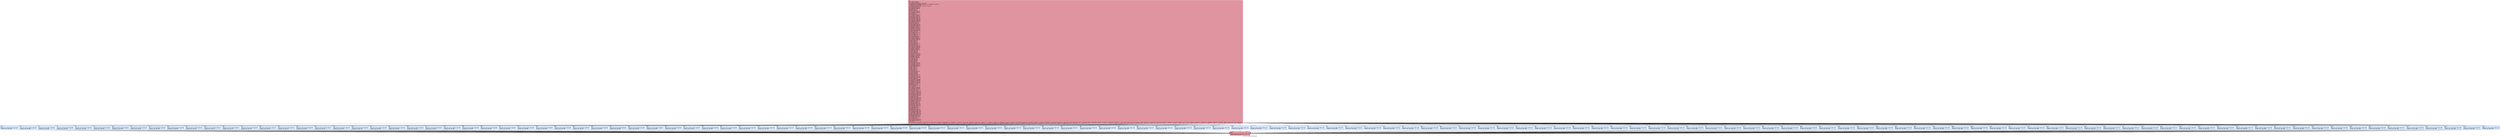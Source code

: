digraph "CFG for 'is_local_fs_type' function" {
	label="CFG for 'is_local_fs_type' function";

	Node0x10c8510 [shape=record,color="#b70d28ff", style=filled, fillcolor="#b70d2870",label="{%1:\l  %2 = alloca i32, align 4\l  %3 = alloca i64, align 8\l  store i64 %0, i64* %3, align 8, !tbaa !953\l  call void @llvm.dbg.declare(metadata i64* %3, metadata !952, metadata\l... !DIExpression()), !dbg !957\l  %4 = load i64, i64* %3, align 8, !dbg !958, !tbaa !953\l  switch i64 %4, label %137 [\l    i64 1513908720, label %5\l    i64 1633904243, label %6\l    i64 44533, label %7\l    i64 44543, label %8\l    i64 1397113167, label %9\l    i64 151263540, label %10\l    i64 1635083891, label %11\l    i64 391, label %12\l    i64 325456742, label %13\l    i64 1111905073, label %14\l    i64 1650746742, label %15\l    i64 464386766, label %16\l    i64 1819242352, label %17\l    i64 3405662737, label %18\l    i64 1112100429, label %19\l    i64 2435016766, label %20\l    i64 1936880249, label %21\l    i64 12805120, label %22\l    i64 2613483, label %23\l    i64 1667723888, label %24\l    i64 4283649346, label %25\l    i64 1937076805, label %26\l    i64 19920823, label %27\l    i64 1650812272, label %28\l    i64 684539205, label %29\l    i64 1161678120, label %30\l    i64 1684300152, label %31\l    i64 1684170528, label %32\l    i64 4979, label %33\l    i64 1162691661, label %34\l    i64 7377, label %35\l    i64 1145913666, label %36\l    i64 61791, label %37\l    i64 3730735588, label %38\l    i64 4278867, label %39\l    i64 3774210530, label %40\l    i64 538032816, label %41\l    i64 1163413075, label %42\l    i64 24053, label %43\l    i64 4989, label %44\l    i64 61267, label %45\l    i64 61265, label %46\l    i64 4076150800, label %47\l    i64 16390, label %48\l    i64 428016422, label %49\l    i64 1702057286, label %50\l    i64 1702057283, label %51\l    i64 195894762, label %52\l    i64 18225520, label %53\l    i64 1196443219, label %54\l    i64 16964, label %55\l    i64 18475, label %56\l    i64 18520, label %57\l    i64 12648430, label %58\l    i64 4187351113, label %59\l    i64 2508478710, label %60\l    i64 288389204, label %61\l    i64 19993000, label %62\l    i64 732765674, label %63\l    i64 38496, label %64\l    i64 16388, label %65\l    i64 16384, label %66\l    i64 1984, label %67\l    i64 29366, label %68\l    i64 827541066, label %69\l    i64 1799439955, label %70\l    i64 3380511080, label %71\l    i64 198183888, label %72\l    i64 1397109069, label %73\l    i64 4991, label %74\l    i64 5007, label %75\l    i64 9320, label %76\l    i64 9336, label %77\l    i64 19802, label %78\l    i64 427819522, label %79\l    i64 19780, label %80\l    i64 22092, label %81\l    i64 26985, label %82\l    i64 1852207972, label %83\l    i64 13364, label %84\l    i64 1853056627, label %85\l    i64 1397118030, label %86\l    i64 40865, label %87\l    i64 1952539503, label %88\l    i64 2035054128, label %89\l    i64 2866260714, label %90\l    i64 1346981957, label %91\l    i64 3344373136, label %92\l    i64 2088527475, label %93\l    i64 40864, label %94\l    i64 1634035564, label %95\l    i64 47, label %96\l    i64 1746473250, label %97\l    i64 2240043254, label %98\l    i64 124082209, label %99\l    i64 1382369651, label %100\l    i64 29301, label %101\l    i64 1733912937, label %102\l    i64 1573531125, label %103\l    i64 1397048141, label %104\l    i64 1935894131, label %105\l    i64 4185718668, label %106\l    i64 1128357203, label %107\l    i64 20859, label %108\l    i64 4266872130, label %109\l    i64 3203391149, label %110\l    i64 1397703499, label %111\l    i64 1936814952, label %112\l    i64 1650812274, label %113\l    i64 19920822, label %114\l    i64 19920821, label %115\l    i64 16914836, label %116\l    i64 1953653091, label %117\l    i64 604313861, label %118\l    i64 352400198, label %119\l    i64 72020, label %120\l    i64 1410924800, label %121\l    i64 40866, label %122\l    i64 16914839, label %123\l    i64 2020557398, label %124\l    i64 3133910204, label %125\l    i64 2768370933, label %126\l    i64 1448756819, label %127\l    i64 1397114950, label %128\l    i64 2881100148, label %129\l    i64 19920820, label %130\l    i64 1481003842, label %131\l    i64 19911021, label %132\l    i64 51, label %133\l    i64 801189825, label %134\l    i64 1515144787, label %135\l    i64 1479104553, label %136\l  ], !dbg !959\l|{<s0>def|<s1>1513908720|<s2>1633904243|<s3>44533|<s4>44543|<s5>1397113167|<s6>151263540|<s7>1635083891|<s8>391|<s9>325456742|<s10>1111905073|<s11>1650746742|<s12>464386766|<s13>1819242352|<s14>3405662737|<s15>1112100429|<s16>2435016766|<s17>1936880249|<s18>12805120|<s19>2613483|<s20>1667723888|<s21>4283649346|<s22>1937076805|<s23>19920823|<s24>1650812272|<s25>684539205|<s26>1161678120|<s27>1684300152|<s28>1684170528|<s29>4979|<s30>1162691661|<s31>7377|<s32>1145913666|<s33>61791|<s34>3730735588|<s35>4278867|<s36>3774210530|<s37>538032816|<s38>1163413075|<s39>24053|<s40>4989|<s41>61267|<s42>61265|<s43>4076150800|<s44>16390|<s45>428016422|<s46>1702057286|<s47>1702057283|<s48>195894762|<s49>18225520|<s50>1196443219|<s51>16964|<s52>18475|<s53>18520|<s54>12648430|<s55>4187351113|<s56>2508478710|<s57>288389204|<s58>19993000|<s59>732765674|<s60>38496|<s61>16388|<s62>16384|<s63>1984|<s64>truncated...}}"];
	Node0x10c8510:s0 -> Node0x10cb2e0;
	Node0x10c8510:s1 -> Node0x10c89a0;
	Node0x10c8510:s2 -> Node0x10c89f0;
	Node0x10c8510:s3 -> Node0x10c8a40;
	Node0x10c8510:s4 -> Node0x10c8a90;
	Node0x10c8510:s5 -> Node0x10c8ae0;
	Node0x10c8510:s6 -> Node0x10c8b30;
	Node0x10c8510:s7 -> Node0x10c8b80;
	Node0x10c8510:s8 -> Node0x10c8bd0;
	Node0x10c8510:s9 -> Node0x10c8c20;
	Node0x10c8510:s10 -> Node0x10c8c70;
	Node0x10c8510:s11 -> Node0x10c8cc0;
	Node0x10c8510:s12 -> Node0x10c8d10;
	Node0x10c8510:s13 -> Node0x10c8d60;
	Node0x10c8510:s14 -> Node0x10c8db0;
	Node0x10c8510:s15 -> Node0x10c8e00;
	Node0x10c8510:s16 -> Node0x10c8e50;
	Node0x10c8510:s17 -> Node0x10c8ea0;
	Node0x10c8510:s18 -> Node0x10c8ef0;
	Node0x10c8510:s19 -> Node0x10c8f40;
	Node0x10c8510:s20 -> Node0x10c8f90;
	Node0x10c8510:s21 -> Node0x10c8fe0;
	Node0x10c8510:s22 -> Node0x10c9030;
	Node0x10c8510:s23 -> Node0x10c9080;
	Node0x10c8510:s24 -> Node0x10c90d0;
	Node0x10c8510:s25 -> Node0x10c9120;
	Node0x10c8510:s26 -> Node0x10c9170;
	Node0x10c8510:s27 -> Node0x10c91c0;
	Node0x10c8510:s28 -> Node0x10c9210;
	Node0x10c8510:s29 -> Node0x10c9260;
	Node0x10c8510:s30 -> Node0x10c92b0;
	Node0x10c8510:s31 -> Node0x10c9300;
	Node0x10c8510:s32 -> Node0x10c9350;
	Node0x10c8510:s33 -> Node0x10c93a0;
	Node0x10c8510:s34 -> Node0x10c93f0;
	Node0x10c8510:s35 -> Node0x10c9440;
	Node0x10c8510:s36 -> Node0x10c9490;
	Node0x10c8510:s37 -> Node0x10c94e0;
	Node0x10c8510:s38 -> Node0x10c9530;
	Node0x10c8510:s39 -> Node0x10c9580;
	Node0x10c8510:s40 -> Node0x10c95d0;
	Node0x10c8510:s41 -> Node0x10c9620;
	Node0x10c8510:s42 -> Node0x10c9670;
	Node0x10c8510:s43 -> Node0x10c96c0;
	Node0x10c8510:s44 -> Node0x10c9710;
	Node0x10c8510:s45 -> Node0x10c9760;
	Node0x10c8510:s46 -> Node0x10c97b0;
	Node0x10c8510:s47 -> Node0x10c9800;
	Node0x10c8510:s48 -> Node0x10c9850;
	Node0x10c8510:s49 -> Node0x10c98a0;
	Node0x10c8510:s50 -> Node0x10c98f0;
	Node0x10c8510:s51 -> Node0x10c9940;
	Node0x10c8510:s52 -> Node0x10c9990;
	Node0x10c8510:s53 -> Node0x10c99e0;
	Node0x10c8510:s54 -> Node0x10c9a30;
	Node0x10c8510:s55 -> Node0x10c9a80;
	Node0x10c8510:s56 -> Node0x10c9ad0;
	Node0x10c8510:s57 -> Node0x10c9b20;
	Node0x10c8510:s58 -> Node0x10c9b70;
	Node0x10c8510:s59 -> Node0x10c9bc0;
	Node0x10c8510:s60 -> Node0x10c9c10;
	Node0x10c8510:s61 -> Node0x10c9c60;
	Node0x10c8510:s62 -> Node0x10c9cb0;
	Node0x10c8510:s63 -> Node0x10c9d00;
	Node0x10c8510:s64 -> Node0x10c9d50;
	Node0x10c8510:s64 -> Node0x10c9da0;
	Node0x10c8510:s64 -> Node0x10c9df0;
	Node0x10c8510:s64 -> Node0x10c9e40;
	Node0x10c8510:s64 -> Node0x10c9e90;
	Node0x10c8510:s64 -> Node0x10c9ee0;
	Node0x10c8510:s64 -> Node0x10c9f30;
	Node0x10c8510:s64 -> Node0x10c9f80;
	Node0x10c8510:s64 -> Node0x10c9fd0;
	Node0x10c8510:s64 -> Node0x10ca020;
	Node0x10c8510:s64 -> Node0x10ca070;
	Node0x10c8510:s64 -> Node0x10ca0c0;
	Node0x10c8510:s64 -> Node0x10ca110;
	Node0x10c8510:s64 -> Node0x10ca160;
	Node0x10c8510:s64 -> Node0x10ca1b0;
	Node0x10c8510:s64 -> Node0x10ca200;
	Node0x10c8510:s64 -> Node0x10ca250;
	Node0x10c8510:s64 -> Node0x10ca2a0;
	Node0x10c8510:s64 -> Node0x10ca2f0;
	Node0x10c8510:s64 -> Node0x10ca340;
	Node0x10c8510:s64 -> Node0x10ca390;
	Node0x10c8510:s64 -> Node0x10ca3e0;
	Node0x10c8510:s64 -> Node0x10ca430;
	Node0x10c8510:s64 -> Node0x10ca480;
	Node0x10c8510:s64 -> Node0x10ca4d0;
	Node0x10c8510:s64 -> Node0x10ca520;
	Node0x10c8510:s64 -> Node0x10ca570;
	Node0x10c8510:s64 -> Node0x10ca5c0;
	Node0x10c8510:s64 -> Node0x10ca610;
	Node0x10c8510:s64 -> Node0x10ca660;
	Node0x10c8510:s64 -> Node0x10ca6b0;
	Node0x10c8510:s64 -> Node0x10ca700;
	Node0x10c8510:s64 -> Node0x10ca750;
	Node0x10c8510:s64 -> Node0x10ca7a0;
	Node0x10c8510:s64 -> Node0x10ca7f0;
	Node0x10c8510:s64 -> Node0x10ca840;
	Node0x10c8510:s64 -> Node0x10ca890;
	Node0x10c8510:s64 -> Node0x10ca8e0;
	Node0x10c8510:s64 -> Node0x10ca930;
	Node0x10c8510:s64 -> Node0x10ca980;
	Node0x10c8510:s64 -> Node0x10ca9d0;
	Node0x10c8510:s64 -> Node0x10caa20;
	Node0x10c8510:s64 -> Node0x10caa70;
	Node0x10c8510:s64 -> Node0x10caac0;
	Node0x10c8510:s64 -> Node0x10cab10;
	Node0x10c8510:s64 -> Node0x10cab60;
	Node0x10c8510:s64 -> Node0x10cabb0;
	Node0x10c8510:s64 -> Node0x10cac00;
	Node0x10c8510:s64 -> Node0x10cac50;
	Node0x10c8510:s64 -> Node0x10caca0;
	Node0x10c8510:s64 -> Node0x10cacf0;
	Node0x10c8510:s64 -> Node0x10cad40;
	Node0x10c8510:s64 -> Node0x10cad90;
	Node0x10c8510:s64 -> Node0x10cade0;
	Node0x10c8510:s64 -> Node0x10cae30;
	Node0x10c8510:s64 -> Node0x10cae80;
	Node0x10c8510:s64 -> Node0x10caed0;
	Node0x10c8510:s64 -> Node0x10caf20;
	Node0x10c8510:s64 -> Node0x10caf70;
	Node0x10c8510:s64 -> Node0x10cafc0;
	Node0x10c8510:s64 -> Node0x10cb010;
	Node0x10c8510:s64 -> Node0x10cb060;
	Node0x10c8510:s64 -> Node0x10cb0b0;
	Node0x10c8510:s64 -> Node0x10cb100;
	Node0x10c8510:s64 -> Node0x10cb150;
	Node0x10c8510:s64 -> Node0x10cb1a0;
	Node0x10c8510:s64 -> Node0x10cb1f0;
	Node0x10c8510:s64 -> Node0x10cb240;
	Node0x10c8510:s64 -> Node0x10cb290;
	Node0x10c89a0 [shape=record,color="#3d50c3ff", style=filled, fillcolor="#a1c0ff70",label="{%5:\l5:                                                \l  store i32 1, i32* %2, align 4, !dbg !960\l  br label %138, !dbg !960\l}"];
	Node0x10c89a0 -> Node0x10cb330;
	Node0x10c89f0 [shape=record,color="#3d50c3ff", style=filled, fillcolor="#a1c0ff70",label="{%6:\l6:                                                \l  store i32 0, i32* %2, align 4, !dbg !962\l  br label %138, !dbg !962\l}"];
	Node0x10c89f0 -> Node0x10cb330;
	Node0x10c8a40 [shape=record,color="#3d50c3ff", style=filled, fillcolor="#a1c0ff70",label="{%7:\l7:                                                \l  store i32 1, i32* %2, align 4, !dbg !963\l  br label %138, !dbg !963\l}"];
	Node0x10c8a40 -> Node0x10cb330;
	Node0x10c8a90 [shape=record,color="#3d50c3ff", style=filled, fillcolor="#a1c0ff70",label="{%8:\l8:                                                \l  store i32 1, i32* %2, align 4, !dbg !964\l  br label %138, !dbg !964\l}"];
	Node0x10c8a90 -> Node0x10cb330;
	Node0x10c8ae0 [shape=record,color="#3d50c3ff", style=filled, fillcolor="#a1c0ff70",label="{%9:\l9:                                                \l  store i32 0, i32* %2, align 4, !dbg !965\l  br label %138, !dbg !965\l}"];
	Node0x10c8ae0 -> Node0x10cb330;
	Node0x10c8b30 [shape=record,color="#3d50c3ff", style=filled, fillcolor="#a1c0ff70",label="{%10:\l10:                                               \l  store i32 1, i32* %2, align 4, !dbg !966\l  br label %138, !dbg !966\l}"];
	Node0x10c8b30 -> Node0x10cb330;
	Node0x10c8b80 [shape=record,color="#3d50c3ff", style=filled, fillcolor="#a1c0ff70",label="{%11:\l11:                                               \l  store i32 0, i32* %2, align 4, !dbg !967\l  br label %138, !dbg !967\l}"];
	Node0x10c8b80 -> Node0x10cb330;
	Node0x10c8bd0 [shape=record,color="#3d50c3ff", style=filled, fillcolor="#a1c0ff70",label="{%12:\l12:                                               \l  store i32 1, i32* %2, align 4, !dbg !968\l  br label %138, !dbg !968\l}"];
	Node0x10c8bd0 -> Node0x10cb330;
	Node0x10c8c20 [shape=record,color="#3d50c3ff", style=filled, fillcolor="#a1c0ff70",label="{%13:\l13:                                               \l  store i32 1, i32* %2, align 4, !dbg !969\l  br label %138, !dbg !969\l}"];
	Node0x10c8c20 -> Node0x10cb330;
	Node0x10c8c70 [shape=record,color="#3d50c3ff", style=filled, fillcolor="#a1c0ff70",label="{%14:\l14:                                               \l  store i32 1, i32* %2, align 4, !dbg !970\l  br label %138, !dbg !970\l}"];
	Node0x10c8c70 -> Node0x10cb330;
	Node0x10c8cc0 [shape=record,color="#3d50c3ff", style=filled, fillcolor="#a1c0ff70",label="{%15:\l15:                                               \l  store i32 1, i32* %2, align 4, !dbg !971\l  br label %138, !dbg !971\l}"];
	Node0x10c8cc0 -> Node0x10cb330;
	Node0x10c8d10 [shape=record,color="#3d50c3ff", style=filled, fillcolor="#a1c0ff70",label="{%16:\l16:                                               \l  store i32 1, i32* %2, align 4, !dbg !972\l  br label %138, !dbg !972\l}"];
	Node0x10c8d10 -> Node0x10cb330;
	Node0x10c8d60 [shape=record,color="#3d50c3ff", style=filled, fillcolor="#a1c0ff70",label="{%17:\l17:                                               \l  store i32 1, i32* %2, align 4, !dbg !973\l  br label %138, !dbg !973\l}"];
	Node0x10c8d60 -> Node0x10cb330;
	Node0x10c8db0 [shape=record,color="#3d50c3ff", style=filled, fillcolor="#a1c0ff70",label="{%18:\l18:                                               \l  store i32 1, i32* %2, align 4, !dbg !974\l  br label %138, !dbg !974\l}"];
	Node0x10c8db0 -> Node0x10cb330;
	Node0x10c8e00 [shape=record,color="#3d50c3ff", style=filled, fillcolor="#a1c0ff70",label="{%19:\l19:                                               \l  store i32 1, i32* %2, align 4, !dbg !975\l  br label %138, !dbg !975\l}"];
	Node0x10c8e00 -> Node0x10cb330;
	Node0x10c8e50 [shape=record,color="#3d50c3ff", style=filled, fillcolor="#a1c0ff70",label="{%20:\l20:                                               \l  store i32 1, i32* %2, align 4, !dbg !976\l  br label %138, !dbg !976\l}"];
	Node0x10c8e50 -> Node0x10cb330;
	Node0x10c8ea0 [shape=record,color="#3d50c3ff", style=filled, fillcolor="#a1c0ff70",label="{%21:\l21:                                               \l  store i32 1, i32* %2, align 4, !dbg !977\l  br label %138, !dbg !977\l}"];
	Node0x10c8ea0 -> Node0x10cb330;
	Node0x10c8ef0 [shape=record,color="#3d50c3ff", style=filled, fillcolor="#a1c0ff70",label="{%22:\l22:                                               \l  store i32 0, i32* %2, align 4, !dbg !978\l  br label %138, !dbg !978\l}"];
	Node0x10c8ef0 -> Node0x10cb330;
	Node0x10c8f40 [shape=record,color="#3d50c3ff", style=filled, fillcolor="#a1c0ff70",label="{%23:\l23:                                               \l  store i32 1, i32* %2, align 4, !dbg !979\l  br label %138, !dbg !979\l}"];
	Node0x10c8f40 -> Node0x10cb330;
	Node0x10c8f90 [shape=record,color="#3d50c3ff", style=filled, fillcolor="#a1c0ff70",label="{%24:\l24:                                               \l  store i32 1, i32* %2, align 4, !dbg !980\l  br label %138, !dbg !980\l}"];
	Node0x10c8f90 -> Node0x10cb330;
	Node0x10c8fe0 [shape=record,color="#3d50c3ff", style=filled, fillcolor="#a1c0ff70",label="{%25:\l25:                                               \l  store i32 0, i32* %2, align 4, !dbg !981\l  br label %138, !dbg !981\l}"];
	Node0x10c8fe0 -> Node0x10cb330;
	Node0x10c9030 [shape=record,color="#3d50c3ff", style=filled, fillcolor="#a1c0ff70",label="{%26:\l26:                                               \l  store i32 0, i32* %2, align 4, !dbg !982\l  br label %138, !dbg !982\l}"];
	Node0x10c9030 -> Node0x10cb330;
	Node0x10c9080 [shape=record,color="#3d50c3ff", style=filled, fillcolor="#a1c0ff70",label="{%27:\l27:                                               \l  store i32 1, i32* %2, align 4, !dbg !983\l  br label %138, !dbg !983\l}"];
	Node0x10c9080 -> Node0x10cb330;
	Node0x10c90d0 [shape=record,color="#3d50c3ff", style=filled, fillcolor="#a1c0ff70",label="{%28:\l28:                                               \l  store i32 1, i32* %2, align 4, !dbg !984\l  br label %138, !dbg !984\l}"];
	Node0x10c90d0 -> Node0x10cb330;
	Node0x10c9120 [shape=record,color="#3d50c3ff", style=filled, fillcolor="#a1c0ff70",label="{%29:\l29:                                               \l  store i32 1, i32* %2, align 4, !dbg !985\l  br label %138, !dbg !985\l}"];
	Node0x10c9120 -> Node0x10cb330;
	Node0x10c9170 [shape=record,color="#3d50c3ff", style=filled, fillcolor="#a1c0ff70",label="{%30:\l30:                                               \l  store i32 1, i32* %2, align 4, !dbg !986\l  br label %138, !dbg !986\l}"];
	Node0x10c9170 -> Node0x10cb330;
	Node0x10c91c0 [shape=record,color="#3d50c3ff", style=filled, fillcolor="#a1c0ff70",label="{%31:\l31:                                               \l  store i32 1, i32* %2, align 4, !dbg !987\l  br label %138, !dbg !987\l}"];
	Node0x10c91c0 -> Node0x10cb330;
	Node0x10c9210 [shape=record,color="#3d50c3ff", style=filled, fillcolor="#a1c0ff70",label="{%32:\l32:                                               \l  store i32 1, i32* %2, align 4, !dbg !988\l  br label %138, !dbg !988\l}"];
	Node0x10c9210 -> Node0x10cb330;
	Node0x10c9260 [shape=record,color="#3d50c3ff", style=filled, fillcolor="#a1c0ff70",label="{%33:\l33:                                               \l  store i32 1, i32* %2, align 4, !dbg !989\l  br label %138, !dbg !989\l}"];
	Node0x10c9260 -> Node0x10cb330;
	Node0x10c92b0 [shape=record,color="#3d50c3ff", style=filled, fillcolor="#a1c0ff70",label="{%34:\l34:                                               \l  store i32 1, i32* %2, align 4, !dbg !990\l  br label %138, !dbg !990\l}"];
	Node0x10c92b0 -> Node0x10cb330;
	Node0x10c9300 [shape=record,color="#3d50c3ff", style=filled, fillcolor="#a1c0ff70",label="{%35:\l35:                                               \l  store i32 1, i32* %2, align 4, !dbg !991\l  br label %138, !dbg !991\l}"];
	Node0x10c9300 -> Node0x10cb330;
	Node0x10c9350 [shape=record,color="#3d50c3ff", style=filled, fillcolor="#a1c0ff70",label="{%36:\l36:                                               \l  store i32 1, i32* %2, align 4, !dbg !992\l  br label %138, !dbg !992\l}"];
	Node0x10c9350 -> Node0x10cb330;
	Node0x10c93a0 [shape=record,color="#3d50c3ff", style=filled, fillcolor="#9abbff70",label="{%37:\l37:                                               \l  store i32 1, i32* %2, align 4, !dbg !993\l  br label %138, !dbg !993\l}"];
	Node0x10c93a0 -> Node0x10cb330;
	Node0x10c93f0 [shape=record,color="#3d50c3ff", style=filled, fillcolor="#a1c0ff70",label="{%38:\l38:                                               \l  store i32 1, i32* %2, align 4, !dbg !994\l  br label %138, !dbg !994\l}"];
	Node0x10c93f0 -> Node0x10cb330;
	Node0x10c9440 [shape=record,color="#3d50c3ff", style=filled, fillcolor="#a1c0ff70",label="{%39:\l39:                                               \l  store i32 1, i32* %2, align 4, !dbg !995\l  br label %138, !dbg !995\l}"];
	Node0x10c9440 -> Node0x10cb330;
	Node0x10c9490 [shape=record,color="#3d50c3ff", style=filled, fillcolor="#a1c0ff70",label="{%40:\l40:                                               \l  store i32 1, i32* %2, align 4, !dbg !996\l  br label %138, !dbg !996\l}"];
	Node0x10c9490 -> Node0x10cb330;
	Node0x10c94e0 [shape=record,color="#3d50c3ff", style=filled, fillcolor="#a1c0ff70",label="{%41:\l41:                                               \l  store i32 1, i32* %2, align 4, !dbg !997\l  br label %138, !dbg !997\l}"];
	Node0x10c94e0 -> Node0x10cb330;
	Node0x10c9530 [shape=record,color="#3d50c3ff", style=filled, fillcolor="#a1c0ff70",label="{%42:\l42:                                               \l  store i32 1, i32* %2, align 4, !dbg !998\l  br label %138, !dbg !998\l}"];
	Node0x10c9530 -> Node0x10cb330;
	Node0x10c9580 [shape=record,color="#3d50c3ff", style=filled, fillcolor="#a1c0ff70",label="{%43:\l43:                                               \l  store i32 1, i32* %2, align 4, !dbg !999\l  br label %138, !dbg !999\l}"];
	Node0x10c9580 -> Node0x10cb330;
	Node0x10c95d0 [shape=record,color="#3d50c3ff", style=filled, fillcolor="#a1c0ff70",label="{%44:\l44:                                               \l  store i32 1, i32* %2, align 4, !dbg !1000\l  br label %138, !dbg !1000\l}"];
	Node0x10c95d0 -> Node0x10cb330;
	Node0x10c9620 [shape=record,color="#3d50c3ff", style=filled, fillcolor="#a1c0ff70",label="{%45:\l45:                                               \l  store i32 1, i32* %2, align 4, !dbg !1001\l  br label %138, !dbg !1001\l}"];
	Node0x10c9620 -> Node0x10cb330;
	Node0x10c9670 [shape=record,color="#3d50c3ff", style=filled, fillcolor="#a1c0ff70",label="{%46:\l46:                                               \l  store i32 1, i32* %2, align 4, !dbg !1002\l  br label %138, !dbg !1002\l}"];
	Node0x10c9670 -> Node0x10cb330;
	Node0x10c96c0 [shape=record,color="#3d50c3ff", style=filled, fillcolor="#a1c0ff70",label="{%47:\l47:                                               \l  store i32 1, i32* %2, align 4, !dbg !1003\l  br label %138, !dbg !1003\l}"];
	Node0x10c96c0 -> Node0x10cb330;
	Node0x10c9710 [shape=record,color="#3d50c3ff", style=filled, fillcolor="#a1c0ff70",label="{%48:\l48:                                               \l  store i32 1, i32* %2, align 4, !dbg !1004\l  br label %138, !dbg !1004\l}"];
	Node0x10c9710 -> Node0x10cb330;
	Node0x10c9760 [shape=record,color="#3d50c3ff", style=filled, fillcolor="#a1c0ff70",label="{%49:\l49:                                               \l  store i32 0, i32* %2, align 4, !dbg !1005\l  br label %138, !dbg !1005\l}"];
	Node0x10c9760 -> Node0x10cb330;
	Node0x10c97b0 [shape=record,color="#3d50c3ff", style=filled, fillcolor="#a1c0ff70",label="{%50:\l50:                                               \l  store i32 0, i32* %2, align 4, !dbg !1006\l  br label %138, !dbg !1006\l}"];
	Node0x10c97b0 -> Node0x10cb330;
	Node0x10c9800 [shape=record,color="#3d50c3ff", style=filled, fillcolor="#a1c0ff70",label="{%51:\l51:                                               \l  store i32 0, i32* %2, align 4, !dbg !1007\l  br label %138, !dbg !1007\l}"];
	Node0x10c9800 -> Node0x10cb330;
	Node0x10c9850 [shape=record,color="#3d50c3ff", style=filled, fillcolor="#a1c0ff70",label="{%52:\l52:                                               \l  store i32 1, i32* %2, align 4, !dbg !1008\l  br label %138, !dbg !1008\l}"];
	Node0x10c9850 -> Node0x10cb330;
	Node0x10c98a0 [shape=record,color="#3d50c3ff", style=filled, fillcolor="#a1c0ff70",label="{%53:\l53:                                               \l  store i32 0, i32* %2, align 4, !dbg !1009\l  br label %138, !dbg !1009\l}"];
	Node0x10c98a0 -> Node0x10cb330;
	Node0x10c98f0 [shape=record,color="#3d50c3ff", style=filled, fillcolor="#a1c0ff70",label="{%54:\l54:                                               \l  store i32 0, i32* %2, align 4, !dbg !1010\l  br label %138, !dbg !1010\l}"];
	Node0x10c98f0 -> Node0x10cb330;
	Node0x10c9940 [shape=record,color="#3d50c3ff", style=filled, fillcolor="#a1c0ff70",label="{%55:\l55:                                               \l  store i32 1, i32* %2, align 4, !dbg !1011\l  br label %138, !dbg !1011\l}"];
	Node0x10c9940 -> Node0x10cb330;
	Node0x10c9990 [shape=record,color="#3d50c3ff", style=filled, fillcolor="#a1c0ff70",label="{%56:\l56:                                               \l  store i32 1, i32* %2, align 4, !dbg !1012\l  br label %138, !dbg !1012\l}"];
	Node0x10c9990 -> Node0x10cb330;
	Node0x10c99e0 [shape=record,color="#3d50c3ff", style=filled, fillcolor="#a1c0ff70",label="{%57:\l57:                                               \l  store i32 1, i32* %2, align 4, !dbg !1013\l  br label %138, !dbg !1013\l}"];
	Node0x10c99e0 -> Node0x10cb330;
	Node0x10c9a30 [shape=record,color="#3d50c3ff", style=filled, fillcolor="#a1c0ff70",label="{%58:\l58:                                               \l  store i32 1, i32* %2, align 4, !dbg !1014\l  br label %138, !dbg !1014\l}"];
	Node0x10c9a30 -> Node0x10cb330;
	Node0x10c9a80 [shape=record,color="#3d50c3ff", style=filled, fillcolor="#a1c0ff70",label="{%59:\l59:                                               \l  store i32 1, i32* %2, align 4, !dbg !1015\l  br label %138, !dbg !1015\l}"];
	Node0x10c9a80 -> Node0x10cb330;
	Node0x10c9ad0 [shape=record,color="#3d50c3ff", style=filled, fillcolor="#a1c0ff70",label="{%60:\l60:                                               \l  store i32 1, i32* %2, align 4, !dbg !1016\l  br label %138, !dbg !1016\l}"];
	Node0x10c9ad0 -> Node0x10cb330;
	Node0x10c9b20 [shape=record,color="#3d50c3ff", style=filled, fillcolor="#a1c0ff70",label="{%61:\l61:                                               \l  store i32 1, i32* %2, align 4, !dbg !1017\l  br label %138, !dbg !1017\l}"];
	Node0x10c9b20 -> Node0x10cb330;
	Node0x10c9b70 [shape=record,color="#3d50c3ff", style=filled, fillcolor="#a1c0ff70",label="{%62:\l62:                                               \l  store i32 0, i32* %2, align 4, !dbg !1018\l  br label %138, !dbg !1018\l}"];
	Node0x10c9b70 -> Node0x10cb330;
	Node0x10c9bc0 [shape=record,color="#3d50c3ff", style=filled, fillcolor="#a1c0ff70",label="{%63:\l63:                                               \l  store i32 1, i32* %2, align 4, !dbg !1019\l  br label %138, !dbg !1019\l}"];
	Node0x10c9bc0 -> Node0x10cb330;
	Node0x10c9c10 [shape=record,color="#3d50c3ff", style=filled, fillcolor="#a1c0ff70",label="{%64:\l64:                                               \l  store i32 1, i32* %2, align 4, !dbg !1020\l  br label %138, !dbg !1020\l}"];
	Node0x10c9c10 -> Node0x10cb330;
	Node0x10c9c60 [shape=record,color="#3d50c3ff", style=filled, fillcolor="#a1c0ff70",label="{%65:\l65:                                               \l  store i32 1, i32* %2, align 4, !dbg !1021\l  br label %138, !dbg !1021\l}"];
	Node0x10c9c60 -> Node0x10cb330;
	Node0x10c9cb0 [shape=record,color="#3d50c3ff", style=filled, fillcolor="#a1c0ff70",label="{%66:\l66:                                               \l  store i32 1, i32* %2, align 4, !dbg !1022\l  br label %138, !dbg !1022\l}"];
	Node0x10c9cb0 -> Node0x10cb330;
	Node0x10c9d00 [shape=record,color="#3d50c3ff", style=filled, fillcolor="#a1c0ff70",label="{%67:\l67:                                               \l  store i32 1, i32* %2, align 4, !dbg !1023\l  br label %138, !dbg !1023\l}"];
	Node0x10c9d00 -> Node0x10cb330;
	Node0x10c9d50 [shape=record,color="#3d50c3ff", style=filled, fillcolor="#a1c0ff70",label="{%68:\l68:                                               \l  store i32 1, i32* %2, align 4, !dbg !1024\l  br label %138, !dbg !1024\l}"];
	Node0x10c9d50 -> Node0x10cb330;
	Node0x10c9da0 [shape=record,color="#3d50c3ff", style=filled, fillcolor="#a1c0ff70",label="{%69:\l69:                                               \l  store i32 1, i32* %2, align 4, !dbg !1025\l  br label %138, !dbg !1025\l}"];
	Node0x10c9da0 -> Node0x10cb330;
	Node0x10c9df0 [shape=record,color="#3d50c3ff", style=filled, fillcolor="#a1c0ff70",label="{%70:\l70:                                               \l  store i32 0, i32* %2, align 4, !dbg !1026\l  br label %138, !dbg !1026\l}"];
	Node0x10c9df0 -> Node0x10cb330;
	Node0x10c9e40 [shape=record,color="#3d50c3ff", style=filled, fillcolor="#a1c0ff70",label="{%71:\l71:                                               \l  store i32 1, i32* %2, align 4, !dbg !1027\l  br label %138, !dbg !1027\l}"];
	Node0x10c9e40 -> Node0x10cb330;
	Node0x10c9e90 [shape=record,color="#3d50c3ff", style=filled, fillcolor="#a1c0ff70",label="{%72:\l72:                                               \l  store i32 0, i32* %2, align 4, !dbg !1028\l  br label %138, !dbg !1028\l}"];
	Node0x10c9e90 -> Node0x10cb330;
	Node0x10c9ee0 [shape=record,color="#3d50c3ff", style=filled, fillcolor="#a1c0ff70",label="{%73:\l73:                                               \l  store i32 1, i32* %2, align 4, !dbg !1029\l  br label %138, !dbg !1029\l}"];
	Node0x10c9ee0 -> Node0x10cb330;
	Node0x10c9f30 [shape=record,color="#3d50c3ff", style=filled, fillcolor="#a1c0ff70",label="{%74:\l74:                                               \l  store i32 1, i32* %2, align 4, !dbg !1030\l  br label %138, !dbg !1030\l}"];
	Node0x10c9f30 -> Node0x10cb330;
	Node0x10c9f80 [shape=record,color="#3d50c3ff", style=filled, fillcolor="#a1c0ff70",label="{%75:\l75:                                               \l  store i32 1, i32* %2, align 4, !dbg !1031\l  br label %138, !dbg !1031\l}"];
	Node0x10c9f80 -> Node0x10cb330;
	Node0x10c9fd0 [shape=record,color="#3d50c3ff", style=filled, fillcolor="#a1c0ff70",label="{%76:\l76:                                               \l  store i32 1, i32* %2, align 4, !dbg !1032\l  br label %138, !dbg !1032\l}"];
	Node0x10c9fd0 -> Node0x10cb330;
	Node0x10ca020 [shape=record,color="#3d50c3ff", style=filled, fillcolor="#a1c0ff70",label="{%77:\l77:                                               \l  store i32 1, i32* %2, align 4, !dbg !1033\l  br label %138, !dbg !1033\l}"];
	Node0x10ca020 -> Node0x10cb330;
	Node0x10ca070 [shape=record,color="#3d50c3ff", style=filled, fillcolor="#a1c0ff70",label="{%78:\l78:                                               \l  store i32 1, i32* %2, align 4, !dbg !1034\l  br label %138, !dbg !1034\l}"];
	Node0x10ca070 -> Node0x10cb330;
	Node0x10ca0c0 [shape=record,color="#3d50c3ff", style=filled, fillcolor="#a1c0ff70",label="{%79:\l79:                                               \l  store i32 1, i32* %2, align 4, !dbg !1035\l  br label %138, !dbg !1035\l}"];
	Node0x10ca0c0 -> Node0x10cb330;
	Node0x10ca110 [shape=record,color="#3d50c3ff", style=filled, fillcolor="#a1c0ff70",label="{%80:\l80:                                               \l  store i32 1, i32* %2, align 4, !dbg !1036\l  br label %138, !dbg !1036\l}"];
	Node0x10ca110 -> Node0x10cb330;
	Node0x10ca160 [shape=record,color="#3d50c3ff", style=filled, fillcolor="#a1c0ff70",label="{%81:\l81:                                               \l  store i32 0, i32* %2, align 4, !dbg !1037\l  br label %138, !dbg !1037\l}"];
	Node0x10ca160 -> Node0x10cb330;
	Node0x10ca1b0 [shape=record,color="#3d50c3ff", style=filled, fillcolor="#a1c0ff70",label="{%82:\l82:                                               \l  store i32 0, i32* %2, align 4, !dbg !1038\l  br label %138, !dbg !1038\l}"];
	Node0x10ca1b0 -> Node0x10cb330;
	Node0x10ca200 [shape=record,color="#3d50c3ff", style=filled, fillcolor="#a1c0ff70",label="{%83:\l83:                                               \l  store i32 0, i32* %2, align 4, !dbg !1039\l  br label %138, !dbg !1039\l}"];
	Node0x10ca200 -> Node0x10cb330;
	Node0x10ca250 [shape=record,color="#3d50c3ff", style=filled, fillcolor="#a1c0ff70",label="{%84:\l84:                                               \l  store i32 1, i32* %2, align 4, !dbg !1040\l  br label %138, !dbg !1040\l}"];
	Node0x10ca250 -> Node0x10cb330;
	Node0x10ca2a0 [shape=record,color="#3d50c3ff", style=filled, fillcolor="#a1c0ff70",label="{%85:\l85:                                               \l  store i32 1, i32* %2, align 4, !dbg !1041\l  br label %138, !dbg !1041\l}"];
	Node0x10ca2a0 -> Node0x10cb330;
	Node0x10ca2f0 [shape=record,color="#3d50c3ff", style=filled, fillcolor="#a1c0ff70",label="{%86:\l86:                                               \l  store i32 1, i32* %2, align 4, !dbg !1042\l  br label %138, !dbg !1042\l}"];
	Node0x10ca2f0 -> Node0x10cb330;
	Node0x10ca340 [shape=record,color="#3d50c3ff", style=filled, fillcolor="#a1c0ff70",label="{%87:\l87:                                               \l  store i32 1, i32* %2, align 4, !dbg !1043\l  br label %138, !dbg !1043\l}"];
	Node0x10ca340 -> Node0x10cb330;
	Node0x10ca390 [shape=record,color="#3d50c3ff", style=filled, fillcolor="#a1c0ff70",label="{%88:\l88:                                               \l  store i32 0, i32* %2, align 4, !dbg !1044\l  br label %138, !dbg !1044\l}"];
	Node0x10ca390 -> Node0x10cb330;
	Node0x10ca3e0 [shape=record,color="#3d50c3ff", style=filled, fillcolor="#a1c0ff70",label="{%89:\l89:                                               \l  store i32 0, i32* %2, align 4, !dbg !1045\l  br label %138, !dbg !1045\l}"];
	Node0x10ca3e0 -> Node0x10cb330;
	Node0x10ca430 [shape=record,color="#3d50c3ff", style=filled, fillcolor="#a1c0ff70",label="{%90:\l90:                                               \l  store i32 0, i32* %2, align 4, !dbg !1046\l  br label %138, !dbg !1046\l}"];
	Node0x10ca430 -> Node0x10cb330;
	Node0x10ca480 [shape=record,color="#3d50c3ff", style=filled, fillcolor="#a1c0ff70",label="{%91:\l91:                                               \l  store i32 0, i32* %2, align 4, !dbg !1047\l  br label %138, !dbg !1047\l}"];
	Node0x10ca480 -> Node0x10cb330;
	Node0x10ca4d0 [shape=record,color="#3d50c3ff", style=filled, fillcolor="#a1c0ff70",label="{%92:\l92:                                               \l  store i32 1, i32* %2, align 4, !dbg !1048\l  br label %138, !dbg !1048\l}"];
	Node0x10ca4d0 -> Node0x10cb330;
	Node0x10ca520 [shape=record,color="#3d50c3ff", style=filled, fillcolor="#a1c0ff70",label="{%93:\l93:                                               \l  store i32 0, i32* %2, align 4, !dbg !1049\l  br label %138, !dbg !1049\l}"];
	Node0x10ca520 -> Node0x10cb330;
	Node0x10ca570 [shape=record,color="#3d50c3ff", style=filled, fillcolor="#a1c0ff70",label="{%94:\l94:                                               \l  store i32 1, i32* %2, align 4, !dbg !1050\l  br label %138, !dbg !1050\l}"];
	Node0x10ca570 -> Node0x10cb330;
	Node0x10ca5c0 [shape=record,color="#3d50c3ff", style=filled, fillcolor="#a1c0ff70",label="{%95:\l95:                                               \l  store i32 1, i32* %2, align 4, !dbg !1051\l  br label %138, !dbg !1051\l}"];
	Node0x10ca5c0 -> Node0x10cb330;
	Node0x10ca610 [shape=record,color="#3d50c3ff", style=filled, fillcolor="#a1c0ff70",label="{%96:\l96:                                               \l  store i32 1, i32* %2, align 4, !dbg !1052\l  br label %138, !dbg !1052\l}"];
	Node0x10ca610 -> Node0x10cb330;
	Node0x10ca660 [shape=record,color="#3d50c3ff", style=filled, fillcolor="#a1c0ff70",label="{%97:\l97:                                               \l  store i32 1, i32* %2, align 4, !dbg !1053\l  br label %138, !dbg !1053\l}"];
	Node0x10ca660 -> Node0x10cb330;
	Node0x10ca6b0 [shape=record,color="#3d50c3ff", style=filled, fillcolor="#a1c0ff70",label="{%98:\l98:                                               \l  store i32 1, i32* %2, align 4, !dbg !1054\l  br label %138, !dbg !1054\l}"];
	Node0x10ca6b0 -> Node0x10cb330;
	Node0x10ca700 [shape=record,color="#3d50c3ff", style=filled, fillcolor="#a1c0ff70",label="{%99:\l99:                                               \l  store i32 1, i32* %2, align 4, !dbg !1055\l  br label %138, !dbg !1055\l}"];
	Node0x10ca700 -> Node0x10cb330;
	Node0x10ca750 [shape=record,color="#3d50c3ff", style=filled, fillcolor="#a1c0ff70",label="{%100:\l100:                                              \l  store i32 1, i32* %2, align 4, !dbg !1056\l  br label %138, !dbg !1056\l}"];
	Node0x10ca750 -> Node0x10cb330;
	Node0x10ca7a0 [shape=record,color="#3d50c3ff", style=filled, fillcolor="#a1c0ff70",label="{%101:\l101:                                              \l  store i32 1, i32* %2, align 4, !dbg !1057\l  br label %138, !dbg !1057\l}"];
	Node0x10ca7a0 -> Node0x10cb330;
	Node0x10ca7f0 [shape=record,color="#3d50c3ff", style=filled, fillcolor="#a1c0ff70",label="{%102:\l102:                                              \l  store i32 1, i32* %2, align 4, !dbg !1058\l  br label %138, !dbg !1058\l}"];
	Node0x10ca7f0 -> Node0x10cb330;
	Node0x10ca840 [shape=record,color="#3d50c3ff", style=filled, fillcolor="#a1c0ff70",label="{%103:\l103:                                              \l  store i32 1, i32* %2, align 4, !dbg !1059\l  br label %138, !dbg !1059\l}"];
	Node0x10ca840 -> Node0x10cb330;
	Node0x10ca890 [shape=record,color="#3d50c3ff", style=filled, fillcolor="#a1c0ff70",label="{%104:\l104:                                              \l  store i32 1, i32* %2, align 4, !dbg !1060\l  br label %138, !dbg !1060\l}"];
	Node0x10ca890 -> Node0x10cb330;
	Node0x10ca8e0 [shape=record,color="#3d50c3ff", style=filled, fillcolor="#a1c0ff70",label="{%105:\l105:                                              \l  store i32 1, i32* %2, align 4, !dbg !1061\l  br label %138, !dbg !1061\l}"];
	Node0x10ca8e0 -> Node0x10cb330;
	Node0x10ca930 [shape=record,color="#3d50c3ff", style=filled, fillcolor="#a1c0ff70",label="{%106:\l106:                                              \l  store i32 1, i32* %2, align 4, !dbg !1062\l  br label %138, !dbg !1062\l}"];
	Node0x10ca930 -> Node0x10cb330;
	Node0x10ca980 [shape=record,color="#3d50c3ff", style=filled, fillcolor="#a1c0ff70",label="{%107:\l107:                                              \l  store i32 1, i32* %2, align 4, !dbg !1063\l  br label %138, !dbg !1063\l}"];
	Node0x10ca980 -> Node0x10cb330;
	Node0x10ca9d0 [shape=record,color="#3d50c3ff", style=filled, fillcolor="#a1c0ff70",label="{%108:\l108:                                              \l  store i32 0, i32* %2, align 4, !dbg !1064\l  br label %138, !dbg !1064\l}"];
	Node0x10ca9d0 -> Node0x10cb330;
	Node0x10caa20 [shape=record,color="#3d50c3ff", style=filled, fillcolor="#a1c0ff70",label="{%109:\l109:                                              \l  store i32 0, i32* %2, align 4, !dbg !1065\l  br label %138, !dbg !1065\l}"];
	Node0x10caa20 -> Node0x10cb330;
	Node0x10caa70 [shape=record,color="#3d50c3ff", style=filled, fillcolor="#a1c0ff70",label="{%110:\l110:                                              \l  store i32 0, i32* %2, align 4, !dbg !1066\l  br label %138, !dbg !1066\l}"];
	Node0x10caa70 -> Node0x10cb330;
	Node0x10caac0 [shape=record,color="#3d50c3ff", style=filled, fillcolor="#a1c0ff70",label="{%111:\l111:                                              \l  store i32 1, i32* %2, align 4, !dbg !1067\l  br label %138, !dbg !1067\l}"];
	Node0x10caac0 -> Node0x10cb330;
	Node0x10cab10 [shape=record,color="#3d50c3ff", style=filled, fillcolor="#a1c0ff70",label="{%112:\l112:                                              \l  store i32 1, i32* %2, align 4, !dbg !1068\l  br label %138, !dbg !1068\l}"];
	Node0x10cab10 -> Node0x10cb330;
	Node0x10cab60 [shape=record,color="#3d50c3ff", style=filled, fillcolor="#a1c0ff70",label="{%113:\l113:                                              \l  store i32 1, i32* %2, align 4, !dbg !1069\l  br label %138, !dbg !1069\l}"];
	Node0x10cab60 -> Node0x10cb330;
	Node0x10cabb0 [shape=record,color="#3d50c3ff", style=filled, fillcolor="#a1c0ff70",label="{%114:\l114:                                              \l  store i32 1, i32* %2, align 4, !dbg !1070\l  br label %138, !dbg !1070\l}"];
	Node0x10cabb0 -> Node0x10cb330;
	Node0x10cac00 [shape=record,color="#3d50c3ff", style=filled, fillcolor="#a1c0ff70",label="{%115:\l115:                                              \l  store i32 1, i32* %2, align 4, !dbg !1071\l  br label %138, !dbg !1071\l}"];
	Node0x10cac00 -> Node0x10cb330;
	Node0x10cac50 [shape=record,color="#3d50c3ff", style=filled, fillcolor="#a1c0ff70",label="{%116:\l116:                                              \l  store i32 1, i32* %2, align 4, !dbg !1072\l  br label %138, !dbg !1072\l}"];
	Node0x10cac50 -> Node0x10cb330;
	Node0x10caca0 [shape=record,color="#3d50c3ff", style=filled, fillcolor="#a1c0ff70",label="{%117:\l117:                                              \l  store i32 1, i32* %2, align 4, !dbg !1073\l  br label %138, !dbg !1073\l}"];
	Node0x10caca0 -> Node0x10cb330;
	Node0x10cacf0 [shape=record,color="#3d50c3ff", style=filled, fillcolor="#a1c0ff70",label="{%118:\l118:                                              \l  store i32 1, i32* %2, align 4, !dbg !1074\l  br label %138, !dbg !1074\l}"];
	Node0x10cacf0 -> Node0x10cb330;
	Node0x10cad40 [shape=record,color="#3d50c3ff", style=filled, fillcolor="#a1c0ff70",label="{%119:\l119:                                              \l  store i32 1, i32* %2, align 4, !dbg !1075\l  br label %138, !dbg !1075\l}"];
	Node0x10cad40 -> Node0x10cb330;
	Node0x10cad90 [shape=record,color="#3d50c3ff", style=filled, fillcolor="#a1c0ff70",label="{%120:\l120:                                              \l  store i32 1, i32* %2, align 4, !dbg !1076\l  br label %138, !dbg !1076\l}"];
	Node0x10cad90 -> Node0x10cb330;
	Node0x10cade0 [shape=record,color="#3d50c3ff", style=filled, fillcolor="#a1c0ff70",label="{%121:\l121:                                              \l  store i32 1, i32* %2, align 4, !dbg !1077\l  br label %138, !dbg !1077\l}"];
	Node0x10cade0 -> Node0x10cb330;
	Node0x10cae30 [shape=record,color="#3d50c3ff", style=filled, fillcolor="#a1c0ff70",label="{%122:\l122:                                              \l  store i32 1, i32* %2, align 4, !dbg !1078\l  br label %138, !dbg !1078\l}"];
	Node0x10cae30 -> Node0x10cb330;
	Node0x10cae80 [shape=record,color="#3d50c3ff", style=filled, fillcolor="#a1c0ff70",label="{%123:\l123:                                              \l  store i32 1, i32* %2, align 4, !dbg !1079\l  br label %138, !dbg !1079\l}"];
	Node0x10cae80 -> Node0x10cb330;
	Node0x10caed0 [shape=record,color="#3d50c3ff", style=filled, fillcolor="#a1c0ff70",label="{%124:\l124:                                              \l  store i32 0, i32* %2, align 4, !dbg !1080\l  br label %138, !dbg !1080\l}"];
	Node0x10caed0 -> Node0x10cb330;
	Node0x10caf20 [shape=record,color="#3d50c3ff", style=filled, fillcolor="#a1c0ff70",label="{%125:\l125:                                              \l  store i32 0, i32* %2, align 4, !dbg !1081\l  br label %138, !dbg !1081\l}"];
	Node0x10caf20 -> Node0x10cb330;
	Node0x10caf70 [shape=record,color="#3d50c3ff", style=filled, fillcolor="#a1c0ff70",label="{%126:\l126:                                              \l  store i32 0, i32* %2, align 4, !dbg !1082\l  br label %138, !dbg !1082\l}"];
	Node0x10caf70 -> Node0x10cb330;
	Node0x10cafc0 [shape=record,color="#3d50c3ff", style=filled, fillcolor="#a1c0ff70",label="{%127:\l127:                                              \l  store i32 1, i32* %2, align 4, !dbg !1083\l  br label %138, !dbg !1083\l}"];
	Node0x10cafc0 -> Node0x10cb330;
	Node0x10cb010 [shape=record,color="#3d50c3ff", style=filled, fillcolor="#a1c0ff70",label="{%128:\l128:                                              \l  store i32 1, i32* %2, align 4, !dbg !1084\l  br label %138, !dbg !1084\l}"];
	Node0x10cb010 -> Node0x10cb330;
	Node0x10cb060 [shape=record,color="#3d50c3ff", style=filled, fillcolor="#a1c0ff70",label="{%129:\l129:                                              \l  store i32 1, i32* %2, align 4, !dbg !1085\l  br label %138, !dbg !1085\l}"];
	Node0x10cb060 -> Node0x10cb330;
	Node0x10cb0b0 [shape=record,color="#3d50c3ff", style=filled, fillcolor="#a1c0ff70",label="{%130:\l130:                                              \l  store i32 1, i32* %2, align 4, !dbg !1086\l  br label %138, !dbg !1086\l}"];
	Node0x10cb0b0 -> Node0x10cb330;
	Node0x10cb100 [shape=record,color="#3d50c3ff", style=filled, fillcolor="#a1c0ff70",label="{%131:\l131:                                              \l  store i32 1, i32* %2, align 4, !dbg !1087\l  br label %138, !dbg !1087\l}"];
	Node0x10cb100 -> Node0x10cb330;
	Node0x10cb150 [shape=record,color="#3d50c3ff", style=filled, fillcolor="#a1c0ff70",label="{%132:\l132:                                              \l  store i32 1, i32* %2, align 4, !dbg !1088\l  br label %138, !dbg !1088\l}"];
	Node0x10cb150 -> Node0x10cb330;
	Node0x10cb1a0 [shape=record,color="#3d50c3ff", style=filled, fillcolor="#a1c0ff70",label="{%133:\l133:                                              \l  store i32 1, i32* %2, align 4, !dbg !1089\l  br label %138, !dbg !1089\l}"];
	Node0x10cb1a0 -> Node0x10cb330;
	Node0x10cb1f0 [shape=record,color="#3d50c3ff", style=filled, fillcolor="#a1c0ff70",label="{%134:\l134:                                              \l  store i32 1, i32* %2, align 4, !dbg !1090\l  br label %138, !dbg !1090\l}"];
	Node0x10cb1f0 -> Node0x10cb330;
	Node0x10cb240 [shape=record,color="#3d50c3ff", style=filled, fillcolor="#a1c0ff70",label="{%135:\l135:                                              \l  store i32 1, i32* %2, align 4, !dbg !1091\l  br label %138, !dbg !1091\l}"];
	Node0x10cb240 -> Node0x10cb330;
	Node0x10cb290 [shape=record,color="#3d50c3ff", style=filled, fillcolor="#a1c0ff70",label="{%136:\l136:                                              \l  store i32 1, i32* %2, align 4, !dbg !1092\l  br label %138, !dbg !1092\l}"];
	Node0x10cb290 -> Node0x10cb330;
	Node0x10cb2e0 [shape=record,color="#3d50c3ff", style=filled, fillcolor="#a1c0ff70",label="{%137:\l137:                                              \l  store i32 -1, i32* %2, align 4, !dbg !1093\l  br label %138, !dbg !1093\l}"];
	Node0x10cb2e0 -> Node0x10cb330;
	Node0x10cb330 [shape=record,color="#b70d28ff", style=filled, fillcolor="#b70d2870",label="{%138:\l138:                                              \l  %139 = load i32, i32* %2, align 4, !dbg !1094\l  ret i32 %139, !dbg !1094\l}"];
}
